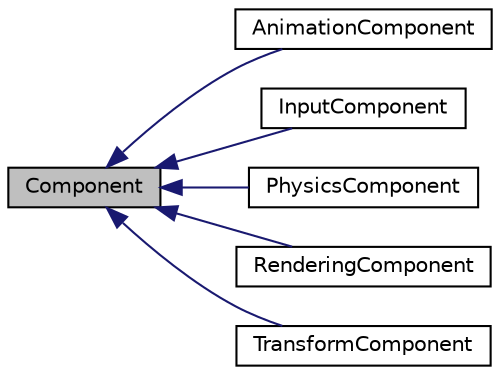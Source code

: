 digraph "Component"
{
  edge [fontname="Helvetica",fontsize="10",labelfontname="Helvetica",labelfontsize="10"];
  node [fontname="Helvetica",fontsize="10",shape=record];
  rankdir="LR";
  Node1 [label="Component",height=0.2,width=0.4,color="black", fillcolor="grey75", style="filled", fontcolor="black"];
  Node1 -> Node2 [dir="back",color="midnightblue",fontsize="10",style="solid",fontname="Helvetica"];
  Node2 [label="AnimationComponent",height=0.2,width=0.4,color="black", fillcolor="white", style="filled",URL="$classAnimationComponent.html"];
  Node1 -> Node3 [dir="back",color="midnightblue",fontsize="10",style="solid",fontname="Helvetica"];
  Node3 [label="InputComponent",height=0.2,width=0.4,color="black", fillcolor="white", style="filled",URL="$classInputComponent.html"];
  Node1 -> Node4 [dir="back",color="midnightblue",fontsize="10",style="solid",fontname="Helvetica"];
  Node4 [label="PhysicsComponent",height=0.2,width=0.4,color="black", fillcolor="white", style="filled",URL="$classPhysicsComponent.html"];
  Node1 -> Node5 [dir="back",color="midnightblue",fontsize="10",style="solid",fontname="Helvetica"];
  Node5 [label="RenderingComponent",height=0.2,width=0.4,color="black", fillcolor="white", style="filled",URL="$classRenderingComponent.html"];
  Node1 -> Node6 [dir="back",color="midnightblue",fontsize="10",style="solid",fontname="Helvetica"];
  Node6 [label="TransformComponent",height=0.2,width=0.4,color="black", fillcolor="white", style="filled",URL="$classTransformComponent.html"];
}
